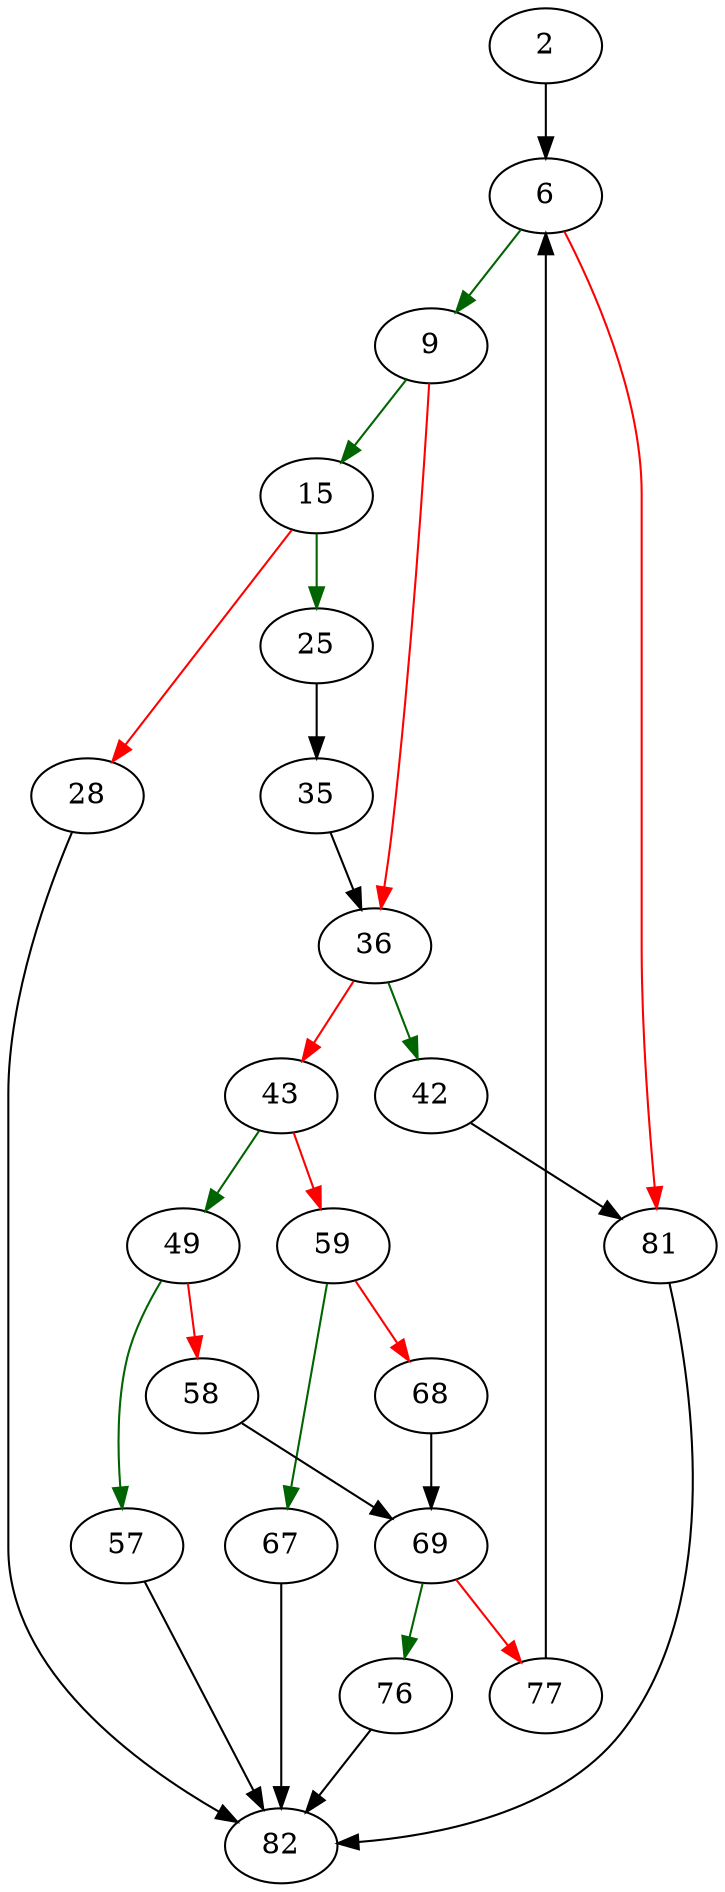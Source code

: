 strict digraph "sqlite3FixExpr" {
	// Node definitions.
	2 [entry=true];
	6;
	9;
	81;
	15;
	36;
	25;
	28;
	35;
	82;
	42;
	43;
	49;
	59;
	57;
	58;
	69;
	67;
	68;
	76;
	77;

	// Edge definitions.
	2 -> 6;
	6 -> 9 [
		color=darkgreen
		cond=true
	];
	6 -> 81 [
		color=red
		cond=false
	];
	9 -> 15 [
		color=darkgreen
		cond=true
	];
	9 -> 36 [
		color=red
		cond=false
	];
	81 -> 82;
	15 -> 25 [
		color=darkgreen
		cond=true
	];
	15 -> 28 [
		color=red
		cond=false
	];
	36 -> 42 [
		color=darkgreen
		cond=true
	];
	36 -> 43 [
		color=red
		cond=false
	];
	25 -> 35;
	28 -> 82;
	35 -> 36;
	42 -> 81;
	43 -> 49 [
		color=darkgreen
		cond=true
	];
	43 -> 59 [
		color=red
		cond=false
	];
	49 -> 57 [
		color=darkgreen
		cond=true
	];
	49 -> 58 [
		color=red
		cond=false
	];
	59 -> 67 [
		color=darkgreen
		cond=true
	];
	59 -> 68 [
		color=red
		cond=false
	];
	57 -> 82;
	58 -> 69;
	69 -> 76 [
		color=darkgreen
		cond=true
	];
	69 -> 77 [
		color=red
		cond=false
	];
	67 -> 82;
	68 -> 69;
	76 -> 82;
	77 -> 6;
}